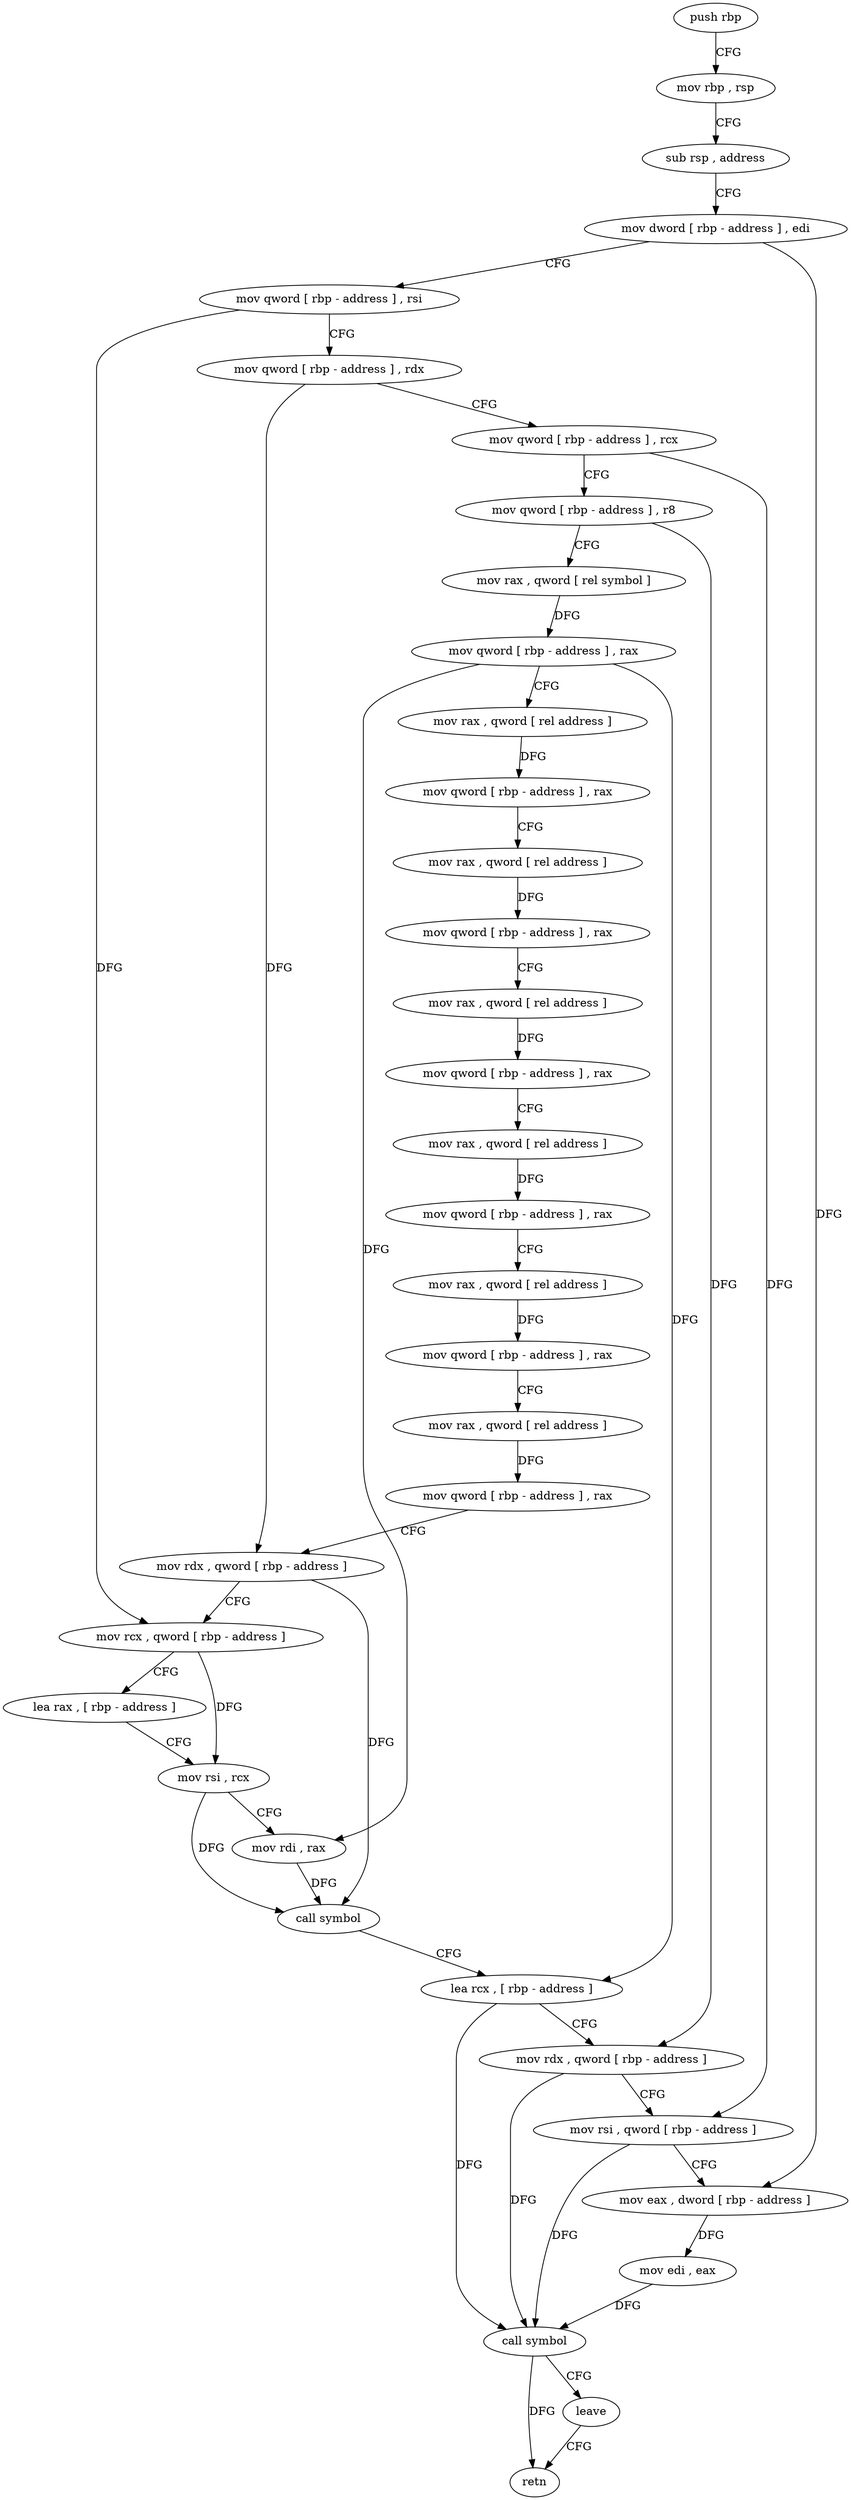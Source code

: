 digraph "func" {
"4364653" [label = "push rbp" ]
"4364654" [label = "mov rbp , rsp" ]
"4364657" [label = "sub rsp , address" ]
"4364661" [label = "mov dword [ rbp - address ] , edi" ]
"4364664" [label = "mov qword [ rbp - address ] , rsi" ]
"4364668" [label = "mov qword [ rbp - address ] , rdx" ]
"4364672" [label = "mov qword [ rbp - address ] , rcx" ]
"4364676" [label = "mov qword [ rbp - address ] , r8" ]
"4364680" [label = "mov rax , qword [ rel symbol ]" ]
"4364687" [label = "mov qword [ rbp - address ] , rax" ]
"4364691" [label = "mov rax , qword [ rel address ]" ]
"4364698" [label = "mov qword [ rbp - address ] , rax" ]
"4364702" [label = "mov rax , qword [ rel address ]" ]
"4364709" [label = "mov qword [ rbp - address ] , rax" ]
"4364713" [label = "mov rax , qword [ rel address ]" ]
"4364720" [label = "mov qword [ rbp - address ] , rax" ]
"4364724" [label = "mov rax , qword [ rel address ]" ]
"4364731" [label = "mov qword [ rbp - address ] , rax" ]
"4364735" [label = "mov rax , qword [ rel address ]" ]
"4364742" [label = "mov qword [ rbp - address ] , rax" ]
"4364746" [label = "mov rax , qword [ rel address ]" ]
"4364753" [label = "mov qword [ rbp - address ] , rax" ]
"4364757" [label = "mov rdx , qword [ rbp - address ]" ]
"4364761" [label = "mov rcx , qword [ rbp - address ]" ]
"4364765" [label = "lea rax , [ rbp - address ]" ]
"4364769" [label = "mov rsi , rcx" ]
"4364772" [label = "mov rdi , rax" ]
"4364775" [label = "call symbol" ]
"4364780" [label = "lea rcx , [ rbp - address ]" ]
"4364784" [label = "mov rdx , qword [ rbp - address ]" ]
"4364788" [label = "mov rsi , qword [ rbp - address ]" ]
"4364792" [label = "mov eax , dword [ rbp - address ]" ]
"4364795" [label = "mov edi , eax" ]
"4364797" [label = "call symbol" ]
"4364802" [label = "leave" ]
"4364803" [label = "retn" ]
"4364653" -> "4364654" [ label = "CFG" ]
"4364654" -> "4364657" [ label = "CFG" ]
"4364657" -> "4364661" [ label = "CFG" ]
"4364661" -> "4364664" [ label = "CFG" ]
"4364661" -> "4364792" [ label = "DFG" ]
"4364664" -> "4364668" [ label = "CFG" ]
"4364664" -> "4364761" [ label = "DFG" ]
"4364668" -> "4364672" [ label = "CFG" ]
"4364668" -> "4364757" [ label = "DFG" ]
"4364672" -> "4364676" [ label = "CFG" ]
"4364672" -> "4364788" [ label = "DFG" ]
"4364676" -> "4364680" [ label = "CFG" ]
"4364676" -> "4364784" [ label = "DFG" ]
"4364680" -> "4364687" [ label = "DFG" ]
"4364687" -> "4364691" [ label = "CFG" ]
"4364687" -> "4364772" [ label = "DFG" ]
"4364687" -> "4364780" [ label = "DFG" ]
"4364691" -> "4364698" [ label = "DFG" ]
"4364698" -> "4364702" [ label = "CFG" ]
"4364702" -> "4364709" [ label = "DFG" ]
"4364709" -> "4364713" [ label = "CFG" ]
"4364713" -> "4364720" [ label = "DFG" ]
"4364720" -> "4364724" [ label = "CFG" ]
"4364724" -> "4364731" [ label = "DFG" ]
"4364731" -> "4364735" [ label = "CFG" ]
"4364735" -> "4364742" [ label = "DFG" ]
"4364742" -> "4364746" [ label = "CFG" ]
"4364746" -> "4364753" [ label = "DFG" ]
"4364753" -> "4364757" [ label = "CFG" ]
"4364757" -> "4364761" [ label = "CFG" ]
"4364757" -> "4364775" [ label = "DFG" ]
"4364761" -> "4364765" [ label = "CFG" ]
"4364761" -> "4364769" [ label = "DFG" ]
"4364765" -> "4364769" [ label = "CFG" ]
"4364769" -> "4364772" [ label = "CFG" ]
"4364769" -> "4364775" [ label = "DFG" ]
"4364772" -> "4364775" [ label = "DFG" ]
"4364775" -> "4364780" [ label = "CFG" ]
"4364780" -> "4364784" [ label = "CFG" ]
"4364780" -> "4364797" [ label = "DFG" ]
"4364784" -> "4364788" [ label = "CFG" ]
"4364784" -> "4364797" [ label = "DFG" ]
"4364788" -> "4364792" [ label = "CFG" ]
"4364788" -> "4364797" [ label = "DFG" ]
"4364792" -> "4364795" [ label = "DFG" ]
"4364795" -> "4364797" [ label = "DFG" ]
"4364797" -> "4364802" [ label = "CFG" ]
"4364797" -> "4364803" [ label = "DFG" ]
"4364802" -> "4364803" [ label = "CFG" ]
}
